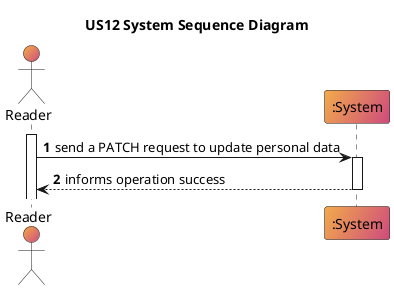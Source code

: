 @startuml
'https://SubscriptionServicetuml.com/sequence-diagram

autoactivate on
autonumber
title US12 System Sequence Diagram
actor "Reader" as User #F2AA4CFF/CE4A7EFF
participant ":System" as System #F2AA4CFF/CE4A7EFF

activate User

User-> System: send a PATCH request to update personal data
System --> "User": informs operation success

@enduml